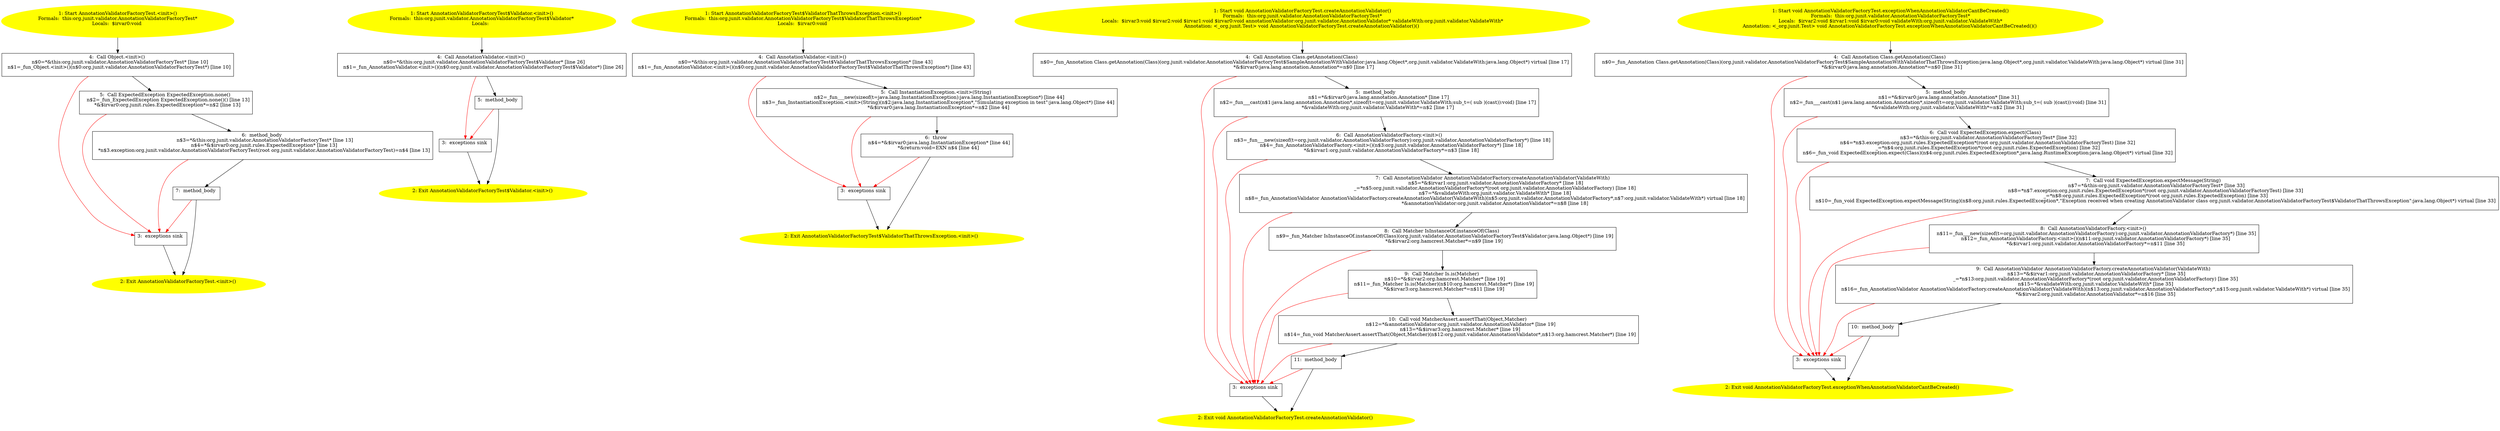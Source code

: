 /* @generated */
digraph cfg {
"org.junit.validator.AnnotationValidatorFactoryTest.<init>().b96c199f0b7f99dbb3c64c27aa40ffc3_1" [label="1: Start AnnotationValidatorFactoryTest.<init>()\nFormals:  this:org.junit.validator.AnnotationValidatorFactoryTest*\nLocals:  $irvar0:void \n  " color=yellow style=filled]
	

	 "org.junit.validator.AnnotationValidatorFactoryTest.<init>().b96c199f0b7f99dbb3c64c27aa40ffc3_1" -> "org.junit.validator.AnnotationValidatorFactoryTest.<init>().b96c199f0b7f99dbb3c64c27aa40ffc3_4" ;
"org.junit.validator.AnnotationValidatorFactoryTest.<init>().b96c199f0b7f99dbb3c64c27aa40ffc3_2" [label="2: Exit AnnotationValidatorFactoryTest.<init>() \n  " color=yellow style=filled]
	

"org.junit.validator.AnnotationValidatorFactoryTest.<init>().b96c199f0b7f99dbb3c64c27aa40ffc3_3" [label="3:  exceptions sink \n  " shape="box"]
	

	 "org.junit.validator.AnnotationValidatorFactoryTest.<init>().b96c199f0b7f99dbb3c64c27aa40ffc3_3" -> "org.junit.validator.AnnotationValidatorFactoryTest.<init>().b96c199f0b7f99dbb3c64c27aa40ffc3_2" ;
"org.junit.validator.AnnotationValidatorFactoryTest.<init>().b96c199f0b7f99dbb3c64c27aa40ffc3_4" [label="4:  Call Object.<init>() \n   n$0=*&this:org.junit.validator.AnnotationValidatorFactoryTest* [line 10]\n  n$1=_fun_Object.<init>()(n$0:org.junit.validator.AnnotationValidatorFactoryTest*) [line 10]\n " shape="box"]
	

	 "org.junit.validator.AnnotationValidatorFactoryTest.<init>().b96c199f0b7f99dbb3c64c27aa40ffc3_4" -> "org.junit.validator.AnnotationValidatorFactoryTest.<init>().b96c199f0b7f99dbb3c64c27aa40ffc3_5" ;
	 "org.junit.validator.AnnotationValidatorFactoryTest.<init>().b96c199f0b7f99dbb3c64c27aa40ffc3_4" -> "org.junit.validator.AnnotationValidatorFactoryTest.<init>().b96c199f0b7f99dbb3c64c27aa40ffc3_3" [color="red" ];
"org.junit.validator.AnnotationValidatorFactoryTest.<init>().b96c199f0b7f99dbb3c64c27aa40ffc3_5" [label="5:  Call ExpectedException ExpectedException.none() \n   n$2=_fun_ExpectedException ExpectedException.none()() [line 13]\n  *&$irvar0:org.junit.rules.ExpectedException*=n$2 [line 13]\n " shape="box"]
	

	 "org.junit.validator.AnnotationValidatorFactoryTest.<init>().b96c199f0b7f99dbb3c64c27aa40ffc3_5" -> "org.junit.validator.AnnotationValidatorFactoryTest.<init>().b96c199f0b7f99dbb3c64c27aa40ffc3_6" ;
	 "org.junit.validator.AnnotationValidatorFactoryTest.<init>().b96c199f0b7f99dbb3c64c27aa40ffc3_5" -> "org.junit.validator.AnnotationValidatorFactoryTest.<init>().b96c199f0b7f99dbb3c64c27aa40ffc3_3" [color="red" ];
"org.junit.validator.AnnotationValidatorFactoryTest.<init>().b96c199f0b7f99dbb3c64c27aa40ffc3_6" [label="6:  method_body \n   n$3=*&this:org.junit.validator.AnnotationValidatorFactoryTest* [line 13]\n  n$4=*&$irvar0:org.junit.rules.ExpectedException* [line 13]\n  *n$3.exception:org.junit.validator.AnnotationValidatorFactoryTest(root org.junit.validator.AnnotationValidatorFactoryTest)=n$4 [line 13]\n " shape="box"]
	

	 "org.junit.validator.AnnotationValidatorFactoryTest.<init>().b96c199f0b7f99dbb3c64c27aa40ffc3_6" -> "org.junit.validator.AnnotationValidatorFactoryTest.<init>().b96c199f0b7f99dbb3c64c27aa40ffc3_7" ;
	 "org.junit.validator.AnnotationValidatorFactoryTest.<init>().b96c199f0b7f99dbb3c64c27aa40ffc3_6" -> "org.junit.validator.AnnotationValidatorFactoryTest.<init>().b96c199f0b7f99dbb3c64c27aa40ffc3_3" [color="red" ];
"org.junit.validator.AnnotationValidatorFactoryTest.<init>().b96c199f0b7f99dbb3c64c27aa40ffc3_7" [label="7:  method_body \n  " shape="box"]
	

	 "org.junit.validator.AnnotationValidatorFactoryTest.<init>().b96c199f0b7f99dbb3c64c27aa40ffc3_7" -> "org.junit.validator.AnnotationValidatorFactoryTest.<init>().b96c199f0b7f99dbb3c64c27aa40ffc3_2" ;
	 "org.junit.validator.AnnotationValidatorFactoryTest.<init>().b96c199f0b7f99dbb3c64c27aa40ffc3_7" -> "org.junit.validator.AnnotationValidatorFactoryTest.<init>().b96c199f0b7f99dbb3c64c27aa40ffc3_3" [color="red" ];
"org.junit.validator.AnnotationValidatorFactoryTest$Validator.<init>().42c2363b8a6f4bc6e646f919e26c2bf0_1" [label="1: Start AnnotationValidatorFactoryTest$Validator.<init>()\nFormals:  this:org.junit.validator.AnnotationValidatorFactoryTest$Validator*\nLocals:  \n  " color=yellow style=filled]
	

	 "org.junit.validator.AnnotationValidatorFactoryTest$Validator.<init>().42c2363b8a6f4bc6e646f919e26c2bf0_1" -> "org.junit.validator.AnnotationValidatorFactoryTest$Validator.<init>().42c2363b8a6f4bc6e646f919e26c2bf0_4" ;
"org.junit.validator.AnnotationValidatorFactoryTest$Validator.<init>().42c2363b8a6f4bc6e646f919e26c2bf0_2" [label="2: Exit AnnotationValidatorFactoryTest$Validator.<init>() \n  " color=yellow style=filled]
	

"org.junit.validator.AnnotationValidatorFactoryTest$Validator.<init>().42c2363b8a6f4bc6e646f919e26c2bf0_3" [label="3:  exceptions sink \n  " shape="box"]
	

	 "org.junit.validator.AnnotationValidatorFactoryTest$Validator.<init>().42c2363b8a6f4bc6e646f919e26c2bf0_3" -> "org.junit.validator.AnnotationValidatorFactoryTest$Validator.<init>().42c2363b8a6f4bc6e646f919e26c2bf0_2" ;
"org.junit.validator.AnnotationValidatorFactoryTest$Validator.<init>().42c2363b8a6f4bc6e646f919e26c2bf0_4" [label="4:  Call AnnotationValidator.<init>() \n   n$0=*&this:org.junit.validator.AnnotationValidatorFactoryTest$Validator* [line 26]\n  n$1=_fun_AnnotationValidator.<init>()(n$0:org.junit.validator.AnnotationValidatorFactoryTest$Validator*) [line 26]\n " shape="box"]
	

	 "org.junit.validator.AnnotationValidatorFactoryTest$Validator.<init>().42c2363b8a6f4bc6e646f919e26c2bf0_4" -> "org.junit.validator.AnnotationValidatorFactoryTest$Validator.<init>().42c2363b8a6f4bc6e646f919e26c2bf0_5" ;
	 "org.junit.validator.AnnotationValidatorFactoryTest$Validator.<init>().42c2363b8a6f4bc6e646f919e26c2bf0_4" -> "org.junit.validator.AnnotationValidatorFactoryTest$Validator.<init>().42c2363b8a6f4bc6e646f919e26c2bf0_3" [color="red" ];
"org.junit.validator.AnnotationValidatorFactoryTest$Validator.<init>().42c2363b8a6f4bc6e646f919e26c2bf0_5" [label="5:  method_body \n  " shape="box"]
	

	 "org.junit.validator.AnnotationValidatorFactoryTest$Validator.<init>().42c2363b8a6f4bc6e646f919e26c2bf0_5" -> "org.junit.validator.AnnotationValidatorFactoryTest$Validator.<init>().42c2363b8a6f4bc6e646f919e26c2bf0_2" ;
	 "org.junit.validator.AnnotationValidatorFactoryTest$Validator.<init>().42c2363b8a6f4bc6e646f919e26c2bf0_5" -> "org.junit.validator.AnnotationValidatorFactoryTest$Validator.<init>().42c2363b8a6f4bc6e646f919e26c2bf0_3" [color="red" ];
"org.junit.validator.AnnotationValidatorFactoryTest$ValidatorThatThrowsException.<init>().601506b470951a77414707e85eb97213_1" [label="1: Start AnnotationValidatorFactoryTest$ValidatorThatThrowsException.<init>()\nFormals:  this:org.junit.validator.AnnotationValidatorFactoryTest$ValidatorThatThrowsException*\nLocals:  $irvar0:void \n  " color=yellow style=filled]
	

	 "org.junit.validator.AnnotationValidatorFactoryTest$ValidatorThatThrowsException.<init>().601506b470951a77414707e85eb97213_1" -> "org.junit.validator.AnnotationValidatorFactoryTest$ValidatorThatThrowsException.<init>().601506b470951a77414707e85eb97213_4" ;
"org.junit.validator.AnnotationValidatorFactoryTest$ValidatorThatThrowsException.<init>().601506b470951a77414707e85eb97213_2" [label="2: Exit AnnotationValidatorFactoryTest$ValidatorThatThrowsException.<init>() \n  " color=yellow style=filled]
	

"org.junit.validator.AnnotationValidatorFactoryTest$ValidatorThatThrowsException.<init>().601506b470951a77414707e85eb97213_3" [label="3:  exceptions sink \n  " shape="box"]
	

	 "org.junit.validator.AnnotationValidatorFactoryTest$ValidatorThatThrowsException.<init>().601506b470951a77414707e85eb97213_3" -> "org.junit.validator.AnnotationValidatorFactoryTest$ValidatorThatThrowsException.<init>().601506b470951a77414707e85eb97213_2" ;
"org.junit.validator.AnnotationValidatorFactoryTest$ValidatorThatThrowsException.<init>().601506b470951a77414707e85eb97213_4" [label="4:  Call AnnotationValidator.<init>() \n   n$0=*&this:org.junit.validator.AnnotationValidatorFactoryTest$ValidatorThatThrowsException* [line 43]\n  n$1=_fun_AnnotationValidator.<init>()(n$0:org.junit.validator.AnnotationValidatorFactoryTest$ValidatorThatThrowsException*) [line 43]\n " shape="box"]
	

	 "org.junit.validator.AnnotationValidatorFactoryTest$ValidatorThatThrowsException.<init>().601506b470951a77414707e85eb97213_4" -> "org.junit.validator.AnnotationValidatorFactoryTest$ValidatorThatThrowsException.<init>().601506b470951a77414707e85eb97213_5" ;
	 "org.junit.validator.AnnotationValidatorFactoryTest$ValidatorThatThrowsException.<init>().601506b470951a77414707e85eb97213_4" -> "org.junit.validator.AnnotationValidatorFactoryTest$ValidatorThatThrowsException.<init>().601506b470951a77414707e85eb97213_3" [color="red" ];
"org.junit.validator.AnnotationValidatorFactoryTest$ValidatorThatThrowsException.<init>().601506b470951a77414707e85eb97213_5" [label="5:  Call InstantiationException.<init>(String) \n   n$2=_fun___new(sizeof(t=java.lang.InstantiationException):java.lang.InstantiationException*) [line 44]\n  n$3=_fun_InstantiationException.<init>(String)(n$2:java.lang.InstantiationException*,\"Simulating exception in test\":java.lang.Object*) [line 44]\n  *&$irvar0:java.lang.InstantiationException*=n$2 [line 44]\n " shape="box"]
	

	 "org.junit.validator.AnnotationValidatorFactoryTest$ValidatorThatThrowsException.<init>().601506b470951a77414707e85eb97213_5" -> "org.junit.validator.AnnotationValidatorFactoryTest$ValidatorThatThrowsException.<init>().601506b470951a77414707e85eb97213_6" ;
	 "org.junit.validator.AnnotationValidatorFactoryTest$ValidatorThatThrowsException.<init>().601506b470951a77414707e85eb97213_5" -> "org.junit.validator.AnnotationValidatorFactoryTest$ValidatorThatThrowsException.<init>().601506b470951a77414707e85eb97213_3" [color="red" ];
"org.junit.validator.AnnotationValidatorFactoryTest$ValidatorThatThrowsException.<init>().601506b470951a77414707e85eb97213_6" [label="6:  throw \n   n$4=*&$irvar0:java.lang.InstantiationException* [line 44]\n  *&return:void=EXN n$4 [line 44]\n " shape="box"]
	

	 "org.junit.validator.AnnotationValidatorFactoryTest$ValidatorThatThrowsException.<init>().601506b470951a77414707e85eb97213_6" -> "org.junit.validator.AnnotationValidatorFactoryTest$ValidatorThatThrowsException.<init>().601506b470951a77414707e85eb97213_2" ;
	 "org.junit.validator.AnnotationValidatorFactoryTest$ValidatorThatThrowsException.<init>().601506b470951a77414707e85eb97213_6" -> "org.junit.validator.AnnotationValidatorFactoryTest$ValidatorThatThrowsException.<init>().601506b470951a77414707e85eb97213_3" [color="red" ];
"org.junit.validator.AnnotationValidatorFactoryTest.createAnnotationValidator():void.1bb557bd5adbfee47a4e2b89e073e8ca_1" [label="1: Start void AnnotationValidatorFactoryTest.createAnnotationValidator()\nFormals:  this:org.junit.validator.AnnotationValidatorFactoryTest*\nLocals:  $irvar3:void $irvar2:void $irvar1:void $irvar0:void annotationValidator:org.junit.validator.AnnotationValidator* validateWith:org.junit.validator.ValidateWith*\nAnnotation: <_org.junit.Test> void AnnotationValidatorFactoryTest.createAnnotationValidator()() \n  " color=yellow style=filled]
	

	 "org.junit.validator.AnnotationValidatorFactoryTest.createAnnotationValidator():void.1bb557bd5adbfee47a4e2b89e073e8ca_1" -> "org.junit.validator.AnnotationValidatorFactoryTest.createAnnotationValidator():void.1bb557bd5adbfee47a4e2b89e073e8ca_4" ;
"org.junit.validator.AnnotationValidatorFactoryTest.createAnnotationValidator():void.1bb557bd5adbfee47a4e2b89e073e8ca_2" [label="2: Exit void AnnotationValidatorFactoryTest.createAnnotationValidator() \n  " color=yellow style=filled]
	

"org.junit.validator.AnnotationValidatorFactoryTest.createAnnotationValidator():void.1bb557bd5adbfee47a4e2b89e073e8ca_3" [label="3:  exceptions sink \n  " shape="box"]
	

	 "org.junit.validator.AnnotationValidatorFactoryTest.createAnnotationValidator():void.1bb557bd5adbfee47a4e2b89e073e8ca_3" -> "org.junit.validator.AnnotationValidatorFactoryTest.createAnnotationValidator():void.1bb557bd5adbfee47a4e2b89e073e8ca_2" ;
"org.junit.validator.AnnotationValidatorFactoryTest.createAnnotationValidator():void.1bb557bd5adbfee47a4e2b89e073e8ca_4" [label="4:  Call Annotation Class.getAnnotation(Class) \n   n$0=_fun_Annotation Class.getAnnotation(Class)(org.junit.validator.AnnotationValidatorFactoryTest$SampleAnnotationWithValidator:java.lang.Object*,org.junit.validator.ValidateWith:java.lang.Object*) virtual [line 17]\n  *&$irvar0:java.lang.annotation.Annotation*=n$0 [line 17]\n " shape="box"]
	

	 "org.junit.validator.AnnotationValidatorFactoryTest.createAnnotationValidator():void.1bb557bd5adbfee47a4e2b89e073e8ca_4" -> "org.junit.validator.AnnotationValidatorFactoryTest.createAnnotationValidator():void.1bb557bd5adbfee47a4e2b89e073e8ca_5" ;
	 "org.junit.validator.AnnotationValidatorFactoryTest.createAnnotationValidator():void.1bb557bd5adbfee47a4e2b89e073e8ca_4" -> "org.junit.validator.AnnotationValidatorFactoryTest.createAnnotationValidator():void.1bb557bd5adbfee47a4e2b89e073e8ca_3" [color="red" ];
"org.junit.validator.AnnotationValidatorFactoryTest.createAnnotationValidator():void.1bb557bd5adbfee47a4e2b89e073e8ca_5" [label="5:  method_body \n   n$1=*&$irvar0:java.lang.annotation.Annotation* [line 17]\n  n$2=_fun___cast(n$1:java.lang.annotation.Annotation*,sizeof(t=org.junit.validator.ValidateWith;sub_t=( sub )(cast)):void) [line 17]\n  *&validateWith:org.junit.validator.ValidateWith*=n$2 [line 17]\n " shape="box"]
	

	 "org.junit.validator.AnnotationValidatorFactoryTest.createAnnotationValidator():void.1bb557bd5adbfee47a4e2b89e073e8ca_5" -> "org.junit.validator.AnnotationValidatorFactoryTest.createAnnotationValidator():void.1bb557bd5adbfee47a4e2b89e073e8ca_6" ;
	 "org.junit.validator.AnnotationValidatorFactoryTest.createAnnotationValidator():void.1bb557bd5adbfee47a4e2b89e073e8ca_5" -> "org.junit.validator.AnnotationValidatorFactoryTest.createAnnotationValidator():void.1bb557bd5adbfee47a4e2b89e073e8ca_3" [color="red" ];
"org.junit.validator.AnnotationValidatorFactoryTest.createAnnotationValidator():void.1bb557bd5adbfee47a4e2b89e073e8ca_6" [label="6:  Call AnnotationValidatorFactory.<init>() \n   n$3=_fun___new(sizeof(t=org.junit.validator.AnnotationValidatorFactory):org.junit.validator.AnnotationValidatorFactory*) [line 18]\n  n$4=_fun_AnnotationValidatorFactory.<init>()(n$3:org.junit.validator.AnnotationValidatorFactory*) [line 18]\n  *&$irvar1:org.junit.validator.AnnotationValidatorFactory*=n$3 [line 18]\n " shape="box"]
	

	 "org.junit.validator.AnnotationValidatorFactoryTest.createAnnotationValidator():void.1bb557bd5adbfee47a4e2b89e073e8ca_6" -> "org.junit.validator.AnnotationValidatorFactoryTest.createAnnotationValidator():void.1bb557bd5adbfee47a4e2b89e073e8ca_7" ;
	 "org.junit.validator.AnnotationValidatorFactoryTest.createAnnotationValidator():void.1bb557bd5adbfee47a4e2b89e073e8ca_6" -> "org.junit.validator.AnnotationValidatorFactoryTest.createAnnotationValidator():void.1bb557bd5adbfee47a4e2b89e073e8ca_3" [color="red" ];
"org.junit.validator.AnnotationValidatorFactoryTest.createAnnotationValidator():void.1bb557bd5adbfee47a4e2b89e073e8ca_7" [label="7:  Call AnnotationValidator AnnotationValidatorFactory.createAnnotationValidator(ValidateWith) \n   n$5=*&$irvar1:org.junit.validator.AnnotationValidatorFactory* [line 18]\n  _=*n$5:org.junit.validator.AnnotationValidatorFactory*(root org.junit.validator.AnnotationValidatorFactory) [line 18]\n  n$7=*&validateWith:org.junit.validator.ValidateWith* [line 18]\n  n$8=_fun_AnnotationValidator AnnotationValidatorFactory.createAnnotationValidator(ValidateWith)(n$5:org.junit.validator.AnnotationValidatorFactory*,n$7:org.junit.validator.ValidateWith*) virtual [line 18]\n  *&annotationValidator:org.junit.validator.AnnotationValidator*=n$8 [line 18]\n " shape="box"]
	

	 "org.junit.validator.AnnotationValidatorFactoryTest.createAnnotationValidator():void.1bb557bd5adbfee47a4e2b89e073e8ca_7" -> "org.junit.validator.AnnotationValidatorFactoryTest.createAnnotationValidator():void.1bb557bd5adbfee47a4e2b89e073e8ca_8" ;
	 "org.junit.validator.AnnotationValidatorFactoryTest.createAnnotationValidator():void.1bb557bd5adbfee47a4e2b89e073e8ca_7" -> "org.junit.validator.AnnotationValidatorFactoryTest.createAnnotationValidator():void.1bb557bd5adbfee47a4e2b89e073e8ca_3" [color="red" ];
"org.junit.validator.AnnotationValidatorFactoryTest.createAnnotationValidator():void.1bb557bd5adbfee47a4e2b89e073e8ca_8" [label="8:  Call Matcher IsInstanceOf.instanceOf(Class) \n   n$9=_fun_Matcher IsInstanceOf.instanceOf(Class)(org.junit.validator.AnnotationValidatorFactoryTest$Validator:java.lang.Object*) [line 19]\n  *&$irvar2:org.hamcrest.Matcher*=n$9 [line 19]\n " shape="box"]
	

	 "org.junit.validator.AnnotationValidatorFactoryTest.createAnnotationValidator():void.1bb557bd5adbfee47a4e2b89e073e8ca_8" -> "org.junit.validator.AnnotationValidatorFactoryTest.createAnnotationValidator():void.1bb557bd5adbfee47a4e2b89e073e8ca_9" ;
	 "org.junit.validator.AnnotationValidatorFactoryTest.createAnnotationValidator():void.1bb557bd5adbfee47a4e2b89e073e8ca_8" -> "org.junit.validator.AnnotationValidatorFactoryTest.createAnnotationValidator():void.1bb557bd5adbfee47a4e2b89e073e8ca_3" [color="red" ];
"org.junit.validator.AnnotationValidatorFactoryTest.createAnnotationValidator():void.1bb557bd5adbfee47a4e2b89e073e8ca_9" [label="9:  Call Matcher Is.is(Matcher) \n   n$10=*&$irvar2:org.hamcrest.Matcher* [line 19]\n  n$11=_fun_Matcher Is.is(Matcher)(n$10:org.hamcrest.Matcher*) [line 19]\n  *&$irvar3:org.hamcrest.Matcher*=n$11 [line 19]\n " shape="box"]
	

	 "org.junit.validator.AnnotationValidatorFactoryTest.createAnnotationValidator():void.1bb557bd5adbfee47a4e2b89e073e8ca_9" -> "org.junit.validator.AnnotationValidatorFactoryTest.createAnnotationValidator():void.1bb557bd5adbfee47a4e2b89e073e8ca_10" ;
	 "org.junit.validator.AnnotationValidatorFactoryTest.createAnnotationValidator():void.1bb557bd5adbfee47a4e2b89e073e8ca_9" -> "org.junit.validator.AnnotationValidatorFactoryTest.createAnnotationValidator():void.1bb557bd5adbfee47a4e2b89e073e8ca_3" [color="red" ];
"org.junit.validator.AnnotationValidatorFactoryTest.createAnnotationValidator():void.1bb557bd5adbfee47a4e2b89e073e8ca_10" [label="10:  Call void MatcherAssert.assertThat(Object,Matcher) \n   n$12=*&annotationValidator:org.junit.validator.AnnotationValidator* [line 19]\n  n$13=*&$irvar3:org.hamcrest.Matcher* [line 19]\n  n$14=_fun_void MatcherAssert.assertThat(Object,Matcher)(n$12:org.junit.validator.AnnotationValidator*,n$13:org.hamcrest.Matcher*) [line 19]\n " shape="box"]
	

	 "org.junit.validator.AnnotationValidatorFactoryTest.createAnnotationValidator():void.1bb557bd5adbfee47a4e2b89e073e8ca_10" -> "org.junit.validator.AnnotationValidatorFactoryTest.createAnnotationValidator():void.1bb557bd5adbfee47a4e2b89e073e8ca_11" ;
	 "org.junit.validator.AnnotationValidatorFactoryTest.createAnnotationValidator():void.1bb557bd5adbfee47a4e2b89e073e8ca_10" -> "org.junit.validator.AnnotationValidatorFactoryTest.createAnnotationValidator():void.1bb557bd5adbfee47a4e2b89e073e8ca_3" [color="red" ];
"org.junit.validator.AnnotationValidatorFactoryTest.createAnnotationValidator():void.1bb557bd5adbfee47a4e2b89e073e8ca_11" [label="11:  method_body \n  " shape="box"]
	

	 "org.junit.validator.AnnotationValidatorFactoryTest.createAnnotationValidator():void.1bb557bd5adbfee47a4e2b89e073e8ca_11" -> "org.junit.validator.AnnotationValidatorFactoryTest.createAnnotationValidator():void.1bb557bd5adbfee47a4e2b89e073e8ca_2" ;
	 "org.junit.validator.AnnotationValidatorFactoryTest.createAnnotationValidator():void.1bb557bd5adbfee47a4e2b89e073e8ca_11" -> "org.junit.validator.AnnotationValidatorFactoryTest.createAnnotationValidator():void.1bb557bd5adbfee47a4e2b89e073e8ca_3" [color="red" ];
"org.junit.validator.AnnotationValidatorFactoryTest.exceptionWhenAnnotationValidatorCantBeCreated():v.d62a9ae73eadf11cd1134fed0bfbc089_1" [label="1: Start void AnnotationValidatorFactoryTest.exceptionWhenAnnotationValidatorCantBeCreated()\nFormals:  this:org.junit.validator.AnnotationValidatorFactoryTest*\nLocals:  $irvar2:void $irvar1:void $irvar0:void validateWith:org.junit.validator.ValidateWith*\nAnnotation: <_org.junit.Test> void AnnotationValidatorFactoryTest.exceptionWhenAnnotationValidatorCantBeCreated()() \n  " color=yellow style=filled]
	

	 "org.junit.validator.AnnotationValidatorFactoryTest.exceptionWhenAnnotationValidatorCantBeCreated():v.d62a9ae73eadf11cd1134fed0bfbc089_1" -> "org.junit.validator.AnnotationValidatorFactoryTest.exceptionWhenAnnotationValidatorCantBeCreated():v.d62a9ae73eadf11cd1134fed0bfbc089_4" ;
"org.junit.validator.AnnotationValidatorFactoryTest.exceptionWhenAnnotationValidatorCantBeCreated():v.d62a9ae73eadf11cd1134fed0bfbc089_2" [label="2: Exit void AnnotationValidatorFactoryTest.exceptionWhenAnnotationValidatorCantBeCreated() \n  " color=yellow style=filled]
	

"org.junit.validator.AnnotationValidatorFactoryTest.exceptionWhenAnnotationValidatorCantBeCreated():v.d62a9ae73eadf11cd1134fed0bfbc089_3" [label="3:  exceptions sink \n  " shape="box"]
	

	 "org.junit.validator.AnnotationValidatorFactoryTest.exceptionWhenAnnotationValidatorCantBeCreated():v.d62a9ae73eadf11cd1134fed0bfbc089_3" -> "org.junit.validator.AnnotationValidatorFactoryTest.exceptionWhenAnnotationValidatorCantBeCreated():v.d62a9ae73eadf11cd1134fed0bfbc089_2" ;
"org.junit.validator.AnnotationValidatorFactoryTest.exceptionWhenAnnotationValidatorCantBeCreated():v.d62a9ae73eadf11cd1134fed0bfbc089_4" [label="4:  Call Annotation Class.getAnnotation(Class) \n   n$0=_fun_Annotation Class.getAnnotation(Class)(org.junit.validator.AnnotationValidatorFactoryTest$SampleAnnotationWithValidatorThatThrowsException:java.lang.Object*,org.junit.validator.ValidateWith:java.lang.Object*) virtual [line 31]\n  *&$irvar0:java.lang.annotation.Annotation*=n$0 [line 31]\n " shape="box"]
	

	 "org.junit.validator.AnnotationValidatorFactoryTest.exceptionWhenAnnotationValidatorCantBeCreated():v.d62a9ae73eadf11cd1134fed0bfbc089_4" -> "org.junit.validator.AnnotationValidatorFactoryTest.exceptionWhenAnnotationValidatorCantBeCreated():v.d62a9ae73eadf11cd1134fed0bfbc089_5" ;
	 "org.junit.validator.AnnotationValidatorFactoryTest.exceptionWhenAnnotationValidatorCantBeCreated():v.d62a9ae73eadf11cd1134fed0bfbc089_4" -> "org.junit.validator.AnnotationValidatorFactoryTest.exceptionWhenAnnotationValidatorCantBeCreated():v.d62a9ae73eadf11cd1134fed0bfbc089_3" [color="red" ];
"org.junit.validator.AnnotationValidatorFactoryTest.exceptionWhenAnnotationValidatorCantBeCreated():v.d62a9ae73eadf11cd1134fed0bfbc089_5" [label="5:  method_body \n   n$1=*&$irvar0:java.lang.annotation.Annotation* [line 31]\n  n$2=_fun___cast(n$1:java.lang.annotation.Annotation*,sizeof(t=org.junit.validator.ValidateWith;sub_t=( sub )(cast)):void) [line 31]\n  *&validateWith:org.junit.validator.ValidateWith*=n$2 [line 31]\n " shape="box"]
	

	 "org.junit.validator.AnnotationValidatorFactoryTest.exceptionWhenAnnotationValidatorCantBeCreated():v.d62a9ae73eadf11cd1134fed0bfbc089_5" -> "org.junit.validator.AnnotationValidatorFactoryTest.exceptionWhenAnnotationValidatorCantBeCreated():v.d62a9ae73eadf11cd1134fed0bfbc089_6" ;
	 "org.junit.validator.AnnotationValidatorFactoryTest.exceptionWhenAnnotationValidatorCantBeCreated():v.d62a9ae73eadf11cd1134fed0bfbc089_5" -> "org.junit.validator.AnnotationValidatorFactoryTest.exceptionWhenAnnotationValidatorCantBeCreated():v.d62a9ae73eadf11cd1134fed0bfbc089_3" [color="red" ];
"org.junit.validator.AnnotationValidatorFactoryTest.exceptionWhenAnnotationValidatorCantBeCreated():v.d62a9ae73eadf11cd1134fed0bfbc089_6" [label="6:  Call void ExpectedException.expect(Class) \n   n$3=*&this:org.junit.validator.AnnotationValidatorFactoryTest* [line 32]\n  n$4=*n$3.exception:org.junit.rules.ExpectedException*(root org.junit.validator.AnnotationValidatorFactoryTest) [line 32]\n  _=*n$4:org.junit.rules.ExpectedException*(root org.junit.rules.ExpectedException) [line 32]\n  n$6=_fun_void ExpectedException.expect(Class)(n$4:org.junit.rules.ExpectedException*,java.lang.RuntimeException:java.lang.Object*) virtual [line 32]\n " shape="box"]
	

	 "org.junit.validator.AnnotationValidatorFactoryTest.exceptionWhenAnnotationValidatorCantBeCreated():v.d62a9ae73eadf11cd1134fed0bfbc089_6" -> "org.junit.validator.AnnotationValidatorFactoryTest.exceptionWhenAnnotationValidatorCantBeCreated():v.d62a9ae73eadf11cd1134fed0bfbc089_7" ;
	 "org.junit.validator.AnnotationValidatorFactoryTest.exceptionWhenAnnotationValidatorCantBeCreated():v.d62a9ae73eadf11cd1134fed0bfbc089_6" -> "org.junit.validator.AnnotationValidatorFactoryTest.exceptionWhenAnnotationValidatorCantBeCreated():v.d62a9ae73eadf11cd1134fed0bfbc089_3" [color="red" ];
"org.junit.validator.AnnotationValidatorFactoryTest.exceptionWhenAnnotationValidatorCantBeCreated():v.d62a9ae73eadf11cd1134fed0bfbc089_7" [label="7:  Call void ExpectedException.expectMessage(String) \n   n$7=*&this:org.junit.validator.AnnotationValidatorFactoryTest* [line 33]\n  n$8=*n$7.exception:org.junit.rules.ExpectedException*(root org.junit.validator.AnnotationValidatorFactoryTest) [line 33]\n  _=*n$8:org.junit.rules.ExpectedException*(root org.junit.rules.ExpectedException) [line 33]\n  n$10=_fun_void ExpectedException.expectMessage(String)(n$8:org.junit.rules.ExpectedException*,\"Exception received when creating AnnotationValidator class org.junit.validator.AnnotationValidatorFactoryTest$ValidatorThatThrowsException\":java.lang.Object*) virtual [line 33]\n " shape="box"]
	

	 "org.junit.validator.AnnotationValidatorFactoryTest.exceptionWhenAnnotationValidatorCantBeCreated():v.d62a9ae73eadf11cd1134fed0bfbc089_7" -> "org.junit.validator.AnnotationValidatorFactoryTest.exceptionWhenAnnotationValidatorCantBeCreated():v.d62a9ae73eadf11cd1134fed0bfbc089_8" ;
	 "org.junit.validator.AnnotationValidatorFactoryTest.exceptionWhenAnnotationValidatorCantBeCreated():v.d62a9ae73eadf11cd1134fed0bfbc089_7" -> "org.junit.validator.AnnotationValidatorFactoryTest.exceptionWhenAnnotationValidatorCantBeCreated():v.d62a9ae73eadf11cd1134fed0bfbc089_3" [color="red" ];
"org.junit.validator.AnnotationValidatorFactoryTest.exceptionWhenAnnotationValidatorCantBeCreated():v.d62a9ae73eadf11cd1134fed0bfbc089_8" [label="8:  Call AnnotationValidatorFactory.<init>() \n   n$11=_fun___new(sizeof(t=org.junit.validator.AnnotationValidatorFactory):org.junit.validator.AnnotationValidatorFactory*) [line 35]\n  n$12=_fun_AnnotationValidatorFactory.<init>()(n$11:org.junit.validator.AnnotationValidatorFactory*) [line 35]\n  *&$irvar1:org.junit.validator.AnnotationValidatorFactory*=n$11 [line 35]\n " shape="box"]
	

	 "org.junit.validator.AnnotationValidatorFactoryTest.exceptionWhenAnnotationValidatorCantBeCreated():v.d62a9ae73eadf11cd1134fed0bfbc089_8" -> "org.junit.validator.AnnotationValidatorFactoryTest.exceptionWhenAnnotationValidatorCantBeCreated():v.d62a9ae73eadf11cd1134fed0bfbc089_9" ;
	 "org.junit.validator.AnnotationValidatorFactoryTest.exceptionWhenAnnotationValidatorCantBeCreated():v.d62a9ae73eadf11cd1134fed0bfbc089_8" -> "org.junit.validator.AnnotationValidatorFactoryTest.exceptionWhenAnnotationValidatorCantBeCreated():v.d62a9ae73eadf11cd1134fed0bfbc089_3" [color="red" ];
"org.junit.validator.AnnotationValidatorFactoryTest.exceptionWhenAnnotationValidatorCantBeCreated():v.d62a9ae73eadf11cd1134fed0bfbc089_9" [label="9:  Call AnnotationValidator AnnotationValidatorFactory.createAnnotationValidator(ValidateWith) \n   n$13=*&$irvar1:org.junit.validator.AnnotationValidatorFactory* [line 35]\n  _=*n$13:org.junit.validator.AnnotationValidatorFactory*(root org.junit.validator.AnnotationValidatorFactory) [line 35]\n  n$15=*&validateWith:org.junit.validator.ValidateWith* [line 35]\n  n$16=_fun_AnnotationValidator AnnotationValidatorFactory.createAnnotationValidator(ValidateWith)(n$13:org.junit.validator.AnnotationValidatorFactory*,n$15:org.junit.validator.ValidateWith*) virtual [line 35]\n  *&$irvar2:org.junit.validator.AnnotationValidator*=n$16 [line 35]\n " shape="box"]
	

	 "org.junit.validator.AnnotationValidatorFactoryTest.exceptionWhenAnnotationValidatorCantBeCreated():v.d62a9ae73eadf11cd1134fed0bfbc089_9" -> "org.junit.validator.AnnotationValidatorFactoryTest.exceptionWhenAnnotationValidatorCantBeCreated():v.d62a9ae73eadf11cd1134fed0bfbc089_10" ;
	 "org.junit.validator.AnnotationValidatorFactoryTest.exceptionWhenAnnotationValidatorCantBeCreated():v.d62a9ae73eadf11cd1134fed0bfbc089_9" -> "org.junit.validator.AnnotationValidatorFactoryTest.exceptionWhenAnnotationValidatorCantBeCreated():v.d62a9ae73eadf11cd1134fed0bfbc089_3" [color="red" ];
"org.junit.validator.AnnotationValidatorFactoryTest.exceptionWhenAnnotationValidatorCantBeCreated():v.d62a9ae73eadf11cd1134fed0bfbc089_10" [label="10:  method_body \n  " shape="box"]
	

	 "org.junit.validator.AnnotationValidatorFactoryTest.exceptionWhenAnnotationValidatorCantBeCreated():v.d62a9ae73eadf11cd1134fed0bfbc089_10" -> "org.junit.validator.AnnotationValidatorFactoryTest.exceptionWhenAnnotationValidatorCantBeCreated():v.d62a9ae73eadf11cd1134fed0bfbc089_2" ;
	 "org.junit.validator.AnnotationValidatorFactoryTest.exceptionWhenAnnotationValidatorCantBeCreated():v.d62a9ae73eadf11cd1134fed0bfbc089_10" -> "org.junit.validator.AnnotationValidatorFactoryTest.exceptionWhenAnnotationValidatorCantBeCreated():v.d62a9ae73eadf11cd1134fed0bfbc089_3" [color="red" ];
}
